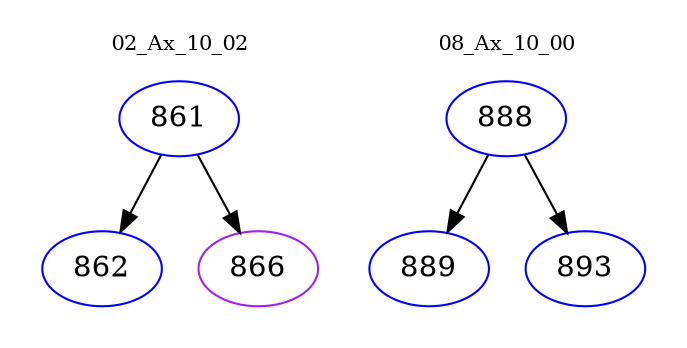 digraph{
subgraph cluster_0 {
color = white
label = "02_Ax_10_02";
fontsize=10;
T0_861 [label="861", color="blue"]
T0_861 -> T0_862 [color="black"]
T0_862 [label="862", color="blue"]
T0_861 -> T0_866 [color="black"]
T0_866 [label="866", color="purple"]
}
subgraph cluster_1 {
color = white
label = "08_Ax_10_00";
fontsize=10;
T1_888 [label="888", color="blue"]
T1_888 -> T1_889 [color="black"]
T1_889 [label="889", color="blue"]
T1_888 -> T1_893 [color="black"]
T1_893 [label="893", color="blue"]
}
}
